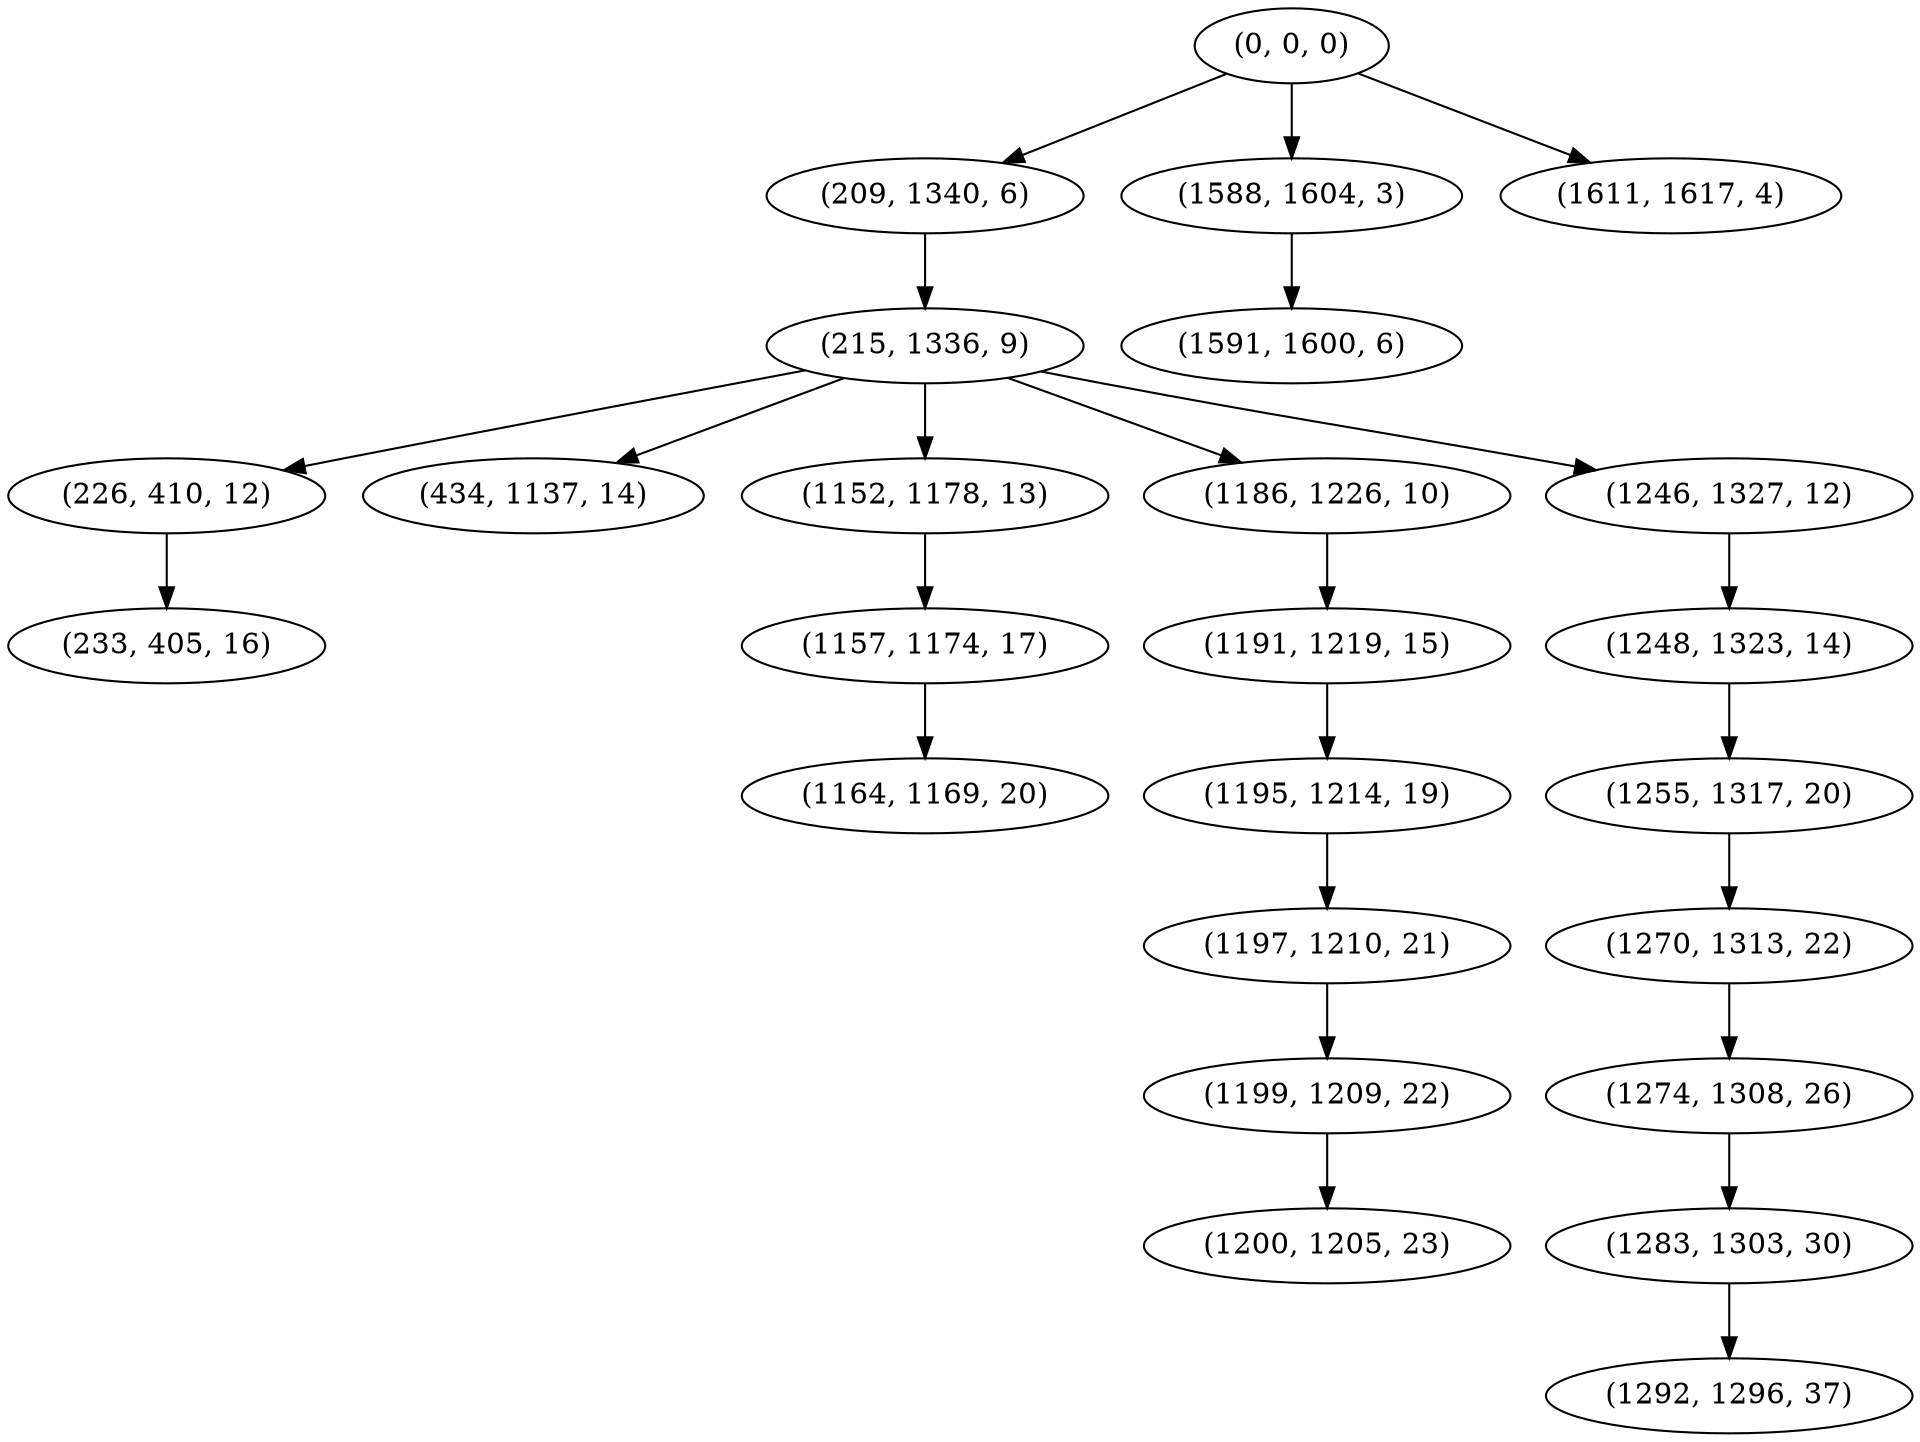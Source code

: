 digraph tree {
    "(0, 0, 0)";
    "(209, 1340, 6)";
    "(215, 1336, 9)";
    "(226, 410, 12)";
    "(233, 405, 16)";
    "(434, 1137, 14)";
    "(1152, 1178, 13)";
    "(1157, 1174, 17)";
    "(1164, 1169, 20)";
    "(1186, 1226, 10)";
    "(1191, 1219, 15)";
    "(1195, 1214, 19)";
    "(1197, 1210, 21)";
    "(1199, 1209, 22)";
    "(1200, 1205, 23)";
    "(1246, 1327, 12)";
    "(1248, 1323, 14)";
    "(1255, 1317, 20)";
    "(1270, 1313, 22)";
    "(1274, 1308, 26)";
    "(1283, 1303, 30)";
    "(1292, 1296, 37)";
    "(1588, 1604, 3)";
    "(1591, 1600, 6)";
    "(1611, 1617, 4)";
    "(0, 0, 0)" -> "(209, 1340, 6)";
    "(0, 0, 0)" -> "(1588, 1604, 3)";
    "(0, 0, 0)" -> "(1611, 1617, 4)";
    "(209, 1340, 6)" -> "(215, 1336, 9)";
    "(215, 1336, 9)" -> "(226, 410, 12)";
    "(215, 1336, 9)" -> "(434, 1137, 14)";
    "(215, 1336, 9)" -> "(1152, 1178, 13)";
    "(215, 1336, 9)" -> "(1186, 1226, 10)";
    "(215, 1336, 9)" -> "(1246, 1327, 12)";
    "(226, 410, 12)" -> "(233, 405, 16)";
    "(1152, 1178, 13)" -> "(1157, 1174, 17)";
    "(1157, 1174, 17)" -> "(1164, 1169, 20)";
    "(1186, 1226, 10)" -> "(1191, 1219, 15)";
    "(1191, 1219, 15)" -> "(1195, 1214, 19)";
    "(1195, 1214, 19)" -> "(1197, 1210, 21)";
    "(1197, 1210, 21)" -> "(1199, 1209, 22)";
    "(1199, 1209, 22)" -> "(1200, 1205, 23)";
    "(1246, 1327, 12)" -> "(1248, 1323, 14)";
    "(1248, 1323, 14)" -> "(1255, 1317, 20)";
    "(1255, 1317, 20)" -> "(1270, 1313, 22)";
    "(1270, 1313, 22)" -> "(1274, 1308, 26)";
    "(1274, 1308, 26)" -> "(1283, 1303, 30)";
    "(1283, 1303, 30)" -> "(1292, 1296, 37)";
    "(1588, 1604, 3)" -> "(1591, 1600, 6)";
}
